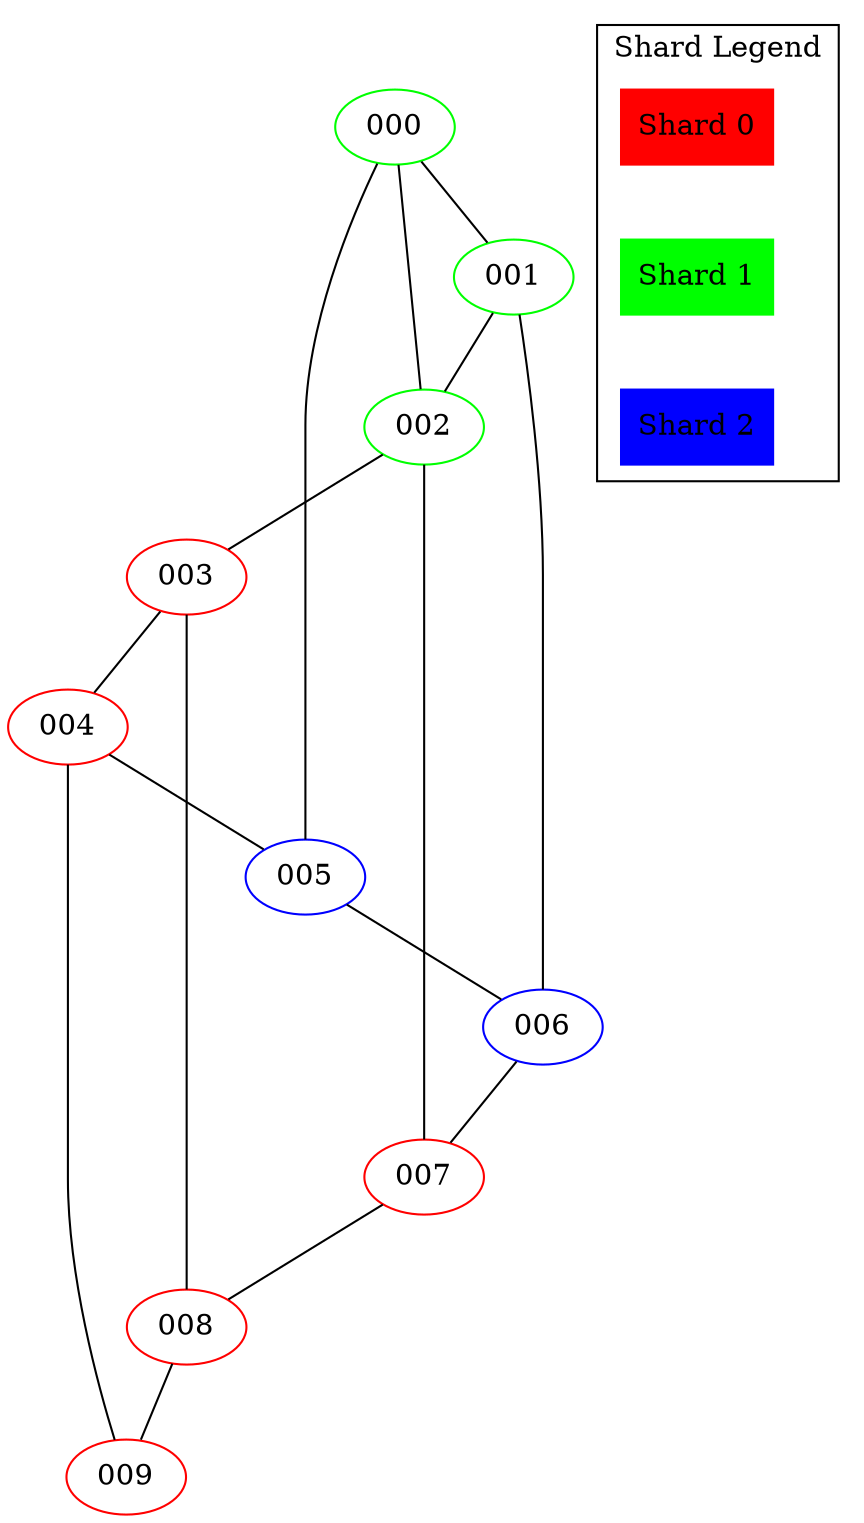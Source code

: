 graph G {
    "00000000000000000000000000000000000002" [label="002", color=green];
    "00000000000000000000000000000000000006" [label="006", color=blue];
    "00000000000000000000000000000000000009" [label="009", color=red];
    "00000000000000000000000000000000000001" [label="001", color=green];
    "00000000000000000000000000000000000005" [label="005", color=blue];
    "00000000000000000000000000000000000008" [label="008", color=red];
    "00000000000000000000000000000000000000" [label="000", color=green];
    "00000000000000000000000000000000000003" [label="003", color=red];
    "00000000000000000000000000000000000004" [label="004", color=red];
    "00000000000000000000000000000000000007" [label="007", color=red];
    "00000000000000000000000000000000000002" -- "00000000000000000000000000000000000003";
    "00000000000000000000000000000000000002" -- "00000000000000000000000000000000000007";
    "00000000000000000000000000000000000005" -- "00000000000000000000000000000000000006";
    "00000000000000000000000000000000000006" -- "00000000000000000000000000000000000007";
    "00000000000000000000000000000000000007" -- "00000000000000000000000000000000000008";
    "00000000000000000000000000000000000008" -- "00000000000000000000000000000000000009";
    "00000000000000000000000000000000000000" -- "00000000000000000000000000000000000001";
    "00000000000000000000000000000000000000" -- "00000000000000000000000000000000000002";
    "00000000000000000000000000000000000000" -- "00000000000000000000000000000000000005";
    "00000000000000000000000000000000000001" -- "00000000000000000000000000000000000002";
    "00000000000000000000000000000000000001" -- "00000000000000000000000000000000000006";
    "00000000000000000000000000000000000003" -- "00000000000000000000000000000000000004";
    "00000000000000000000000000000000000003" -- "00000000000000000000000000000000000008";
    "00000000000000000000000000000000000004" -- "00000000000000000000000000000000000005";
    "00000000000000000000000000000000000004" -- "00000000000000000000000000000000000009";
    subgraph cluster_legend {
        label = "Shard Legend";
        shard0 [label="Shard 0", shape=box, style=filled, color=red];
        shard1 [label="Shard 1", shape=box, style=filled, color=green];
        shard2 [label="Shard 2", shape=box, style=filled, color=blue];
        shard0 -- shard1 [style=invis];
        shard1 -- shard2 [style=invis];
    }
}
